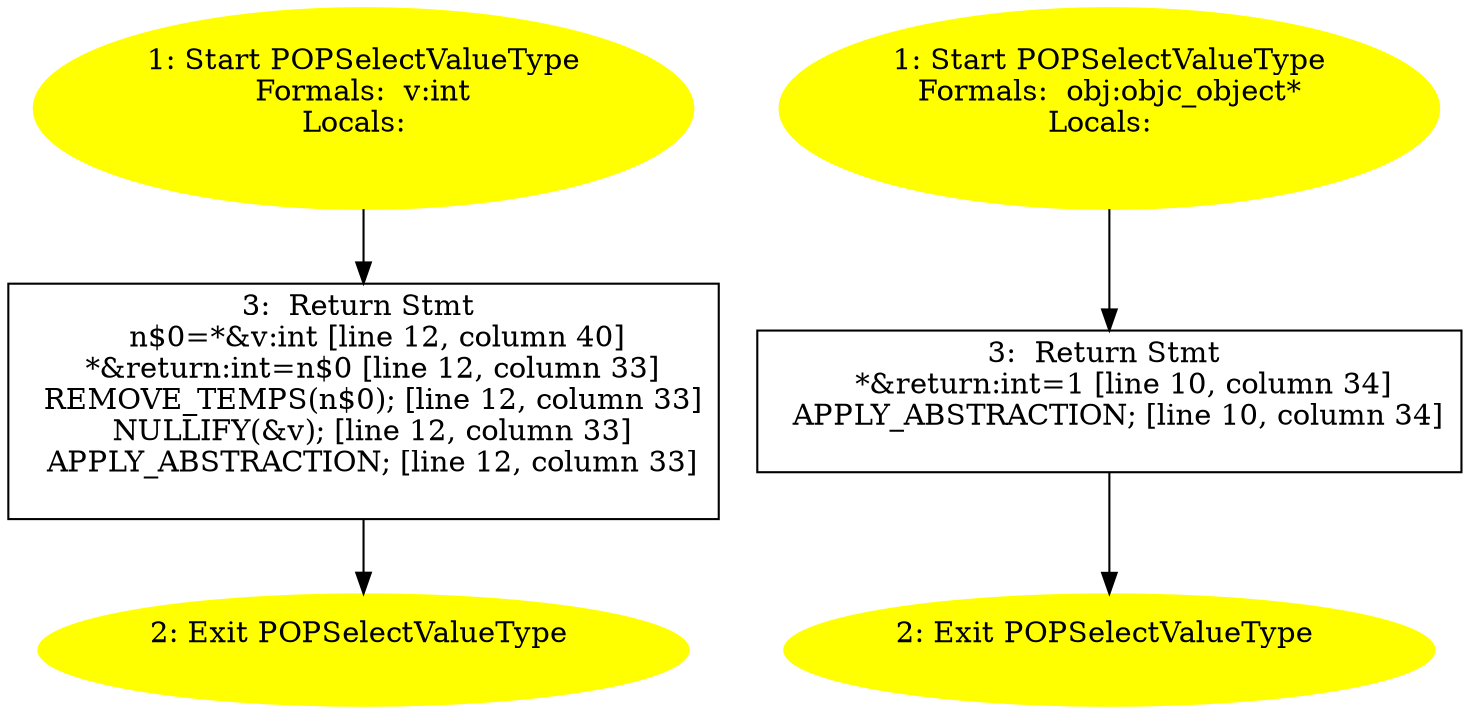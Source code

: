 /* @generated */
digraph cfg {
"POPSelectValueType#13202608325161396336.7f6967bed79eb95ec02bca4d934e7bf7_1" [label="1: Start POPSelectValueType\nFormals:  v:int\nLocals:  \n  " color=yellow style=filled]
	

	 "POPSelectValueType#13202608325161396336.7f6967bed79eb95ec02bca4d934e7bf7_1" -> "POPSelectValueType#13202608325161396336.7f6967bed79eb95ec02bca4d934e7bf7_3" ;
"POPSelectValueType#13202608325161396336.7f6967bed79eb95ec02bca4d934e7bf7_2" [label="2: Exit POPSelectValueType \n  " color=yellow style=filled]
	

"POPSelectValueType#13202608325161396336.7f6967bed79eb95ec02bca4d934e7bf7_3" [label="3:  Return Stmt \n   n$0=*&v:int [line 12, column 40]\n  *&return:int=n$0 [line 12, column 33]\n  REMOVE_TEMPS(n$0); [line 12, column 33]\n  NULLIFY(&v); [line 12, column 33]\n  APPLY_ABSTRACTION; [line 12, column 33]\n " shape="box"]
	

	 "POPSelectValueType#13202608325161396336.7f6967bed79eb95ec02bca4d934e7bf7_3" -> "POPSelectValueType#13202608325161396336.7f6967bed79eb95ec02bca4d934e7bf7_2" ;
"POPSelectValueType(struct objc_object)#4590621362721862851.2ae895f0ed31789a8ee1d7db61fbe87f_1" [label="1: Start POPSelectValueType\nFormals:  obj:objc_object*\nLocals:  \n  " color=yellow style=filled]
	

	 "POPSelectValueType(struct objc_object)#4590621362721862851.2ae895f0ed31789a8ee1d7db61fbe87f_1" -> "POPSelectValueType(struct objc_object)#4590621362721862851.2ae895f0ed31789a8ee1d7db61fbe87f_3" ;
"POPSelectValueType(struct objc_object)#4590621362721862851.2ae895f0ed31789a8ee1d7db61fbe87f_2" [label="2: Exit POPSelectValueType \n  " color=yellow style=filled]
	

"POPSelectValueType(struct objc_object)#4590621362721862851.2ae895f0ed31789a8ee1d7db61fbe87f_3" [label="3:  Return Stmt \n   *&return:int=1 [line 10, column 34]\n  APPLY_ABSTRACTION; [line 10, column 34]\n " shape="box"]
	

	 "POPSelectValueType(struct objc_object)#4590621362721862851.2ae895f0ed31789a8ee1d7db61fbe87f_3" -> "POPSelectValueType(struct objc_object)#4590621362721862851.2ae895f0ed31789a8ee1d7db61fbe87f_2" ;
}
